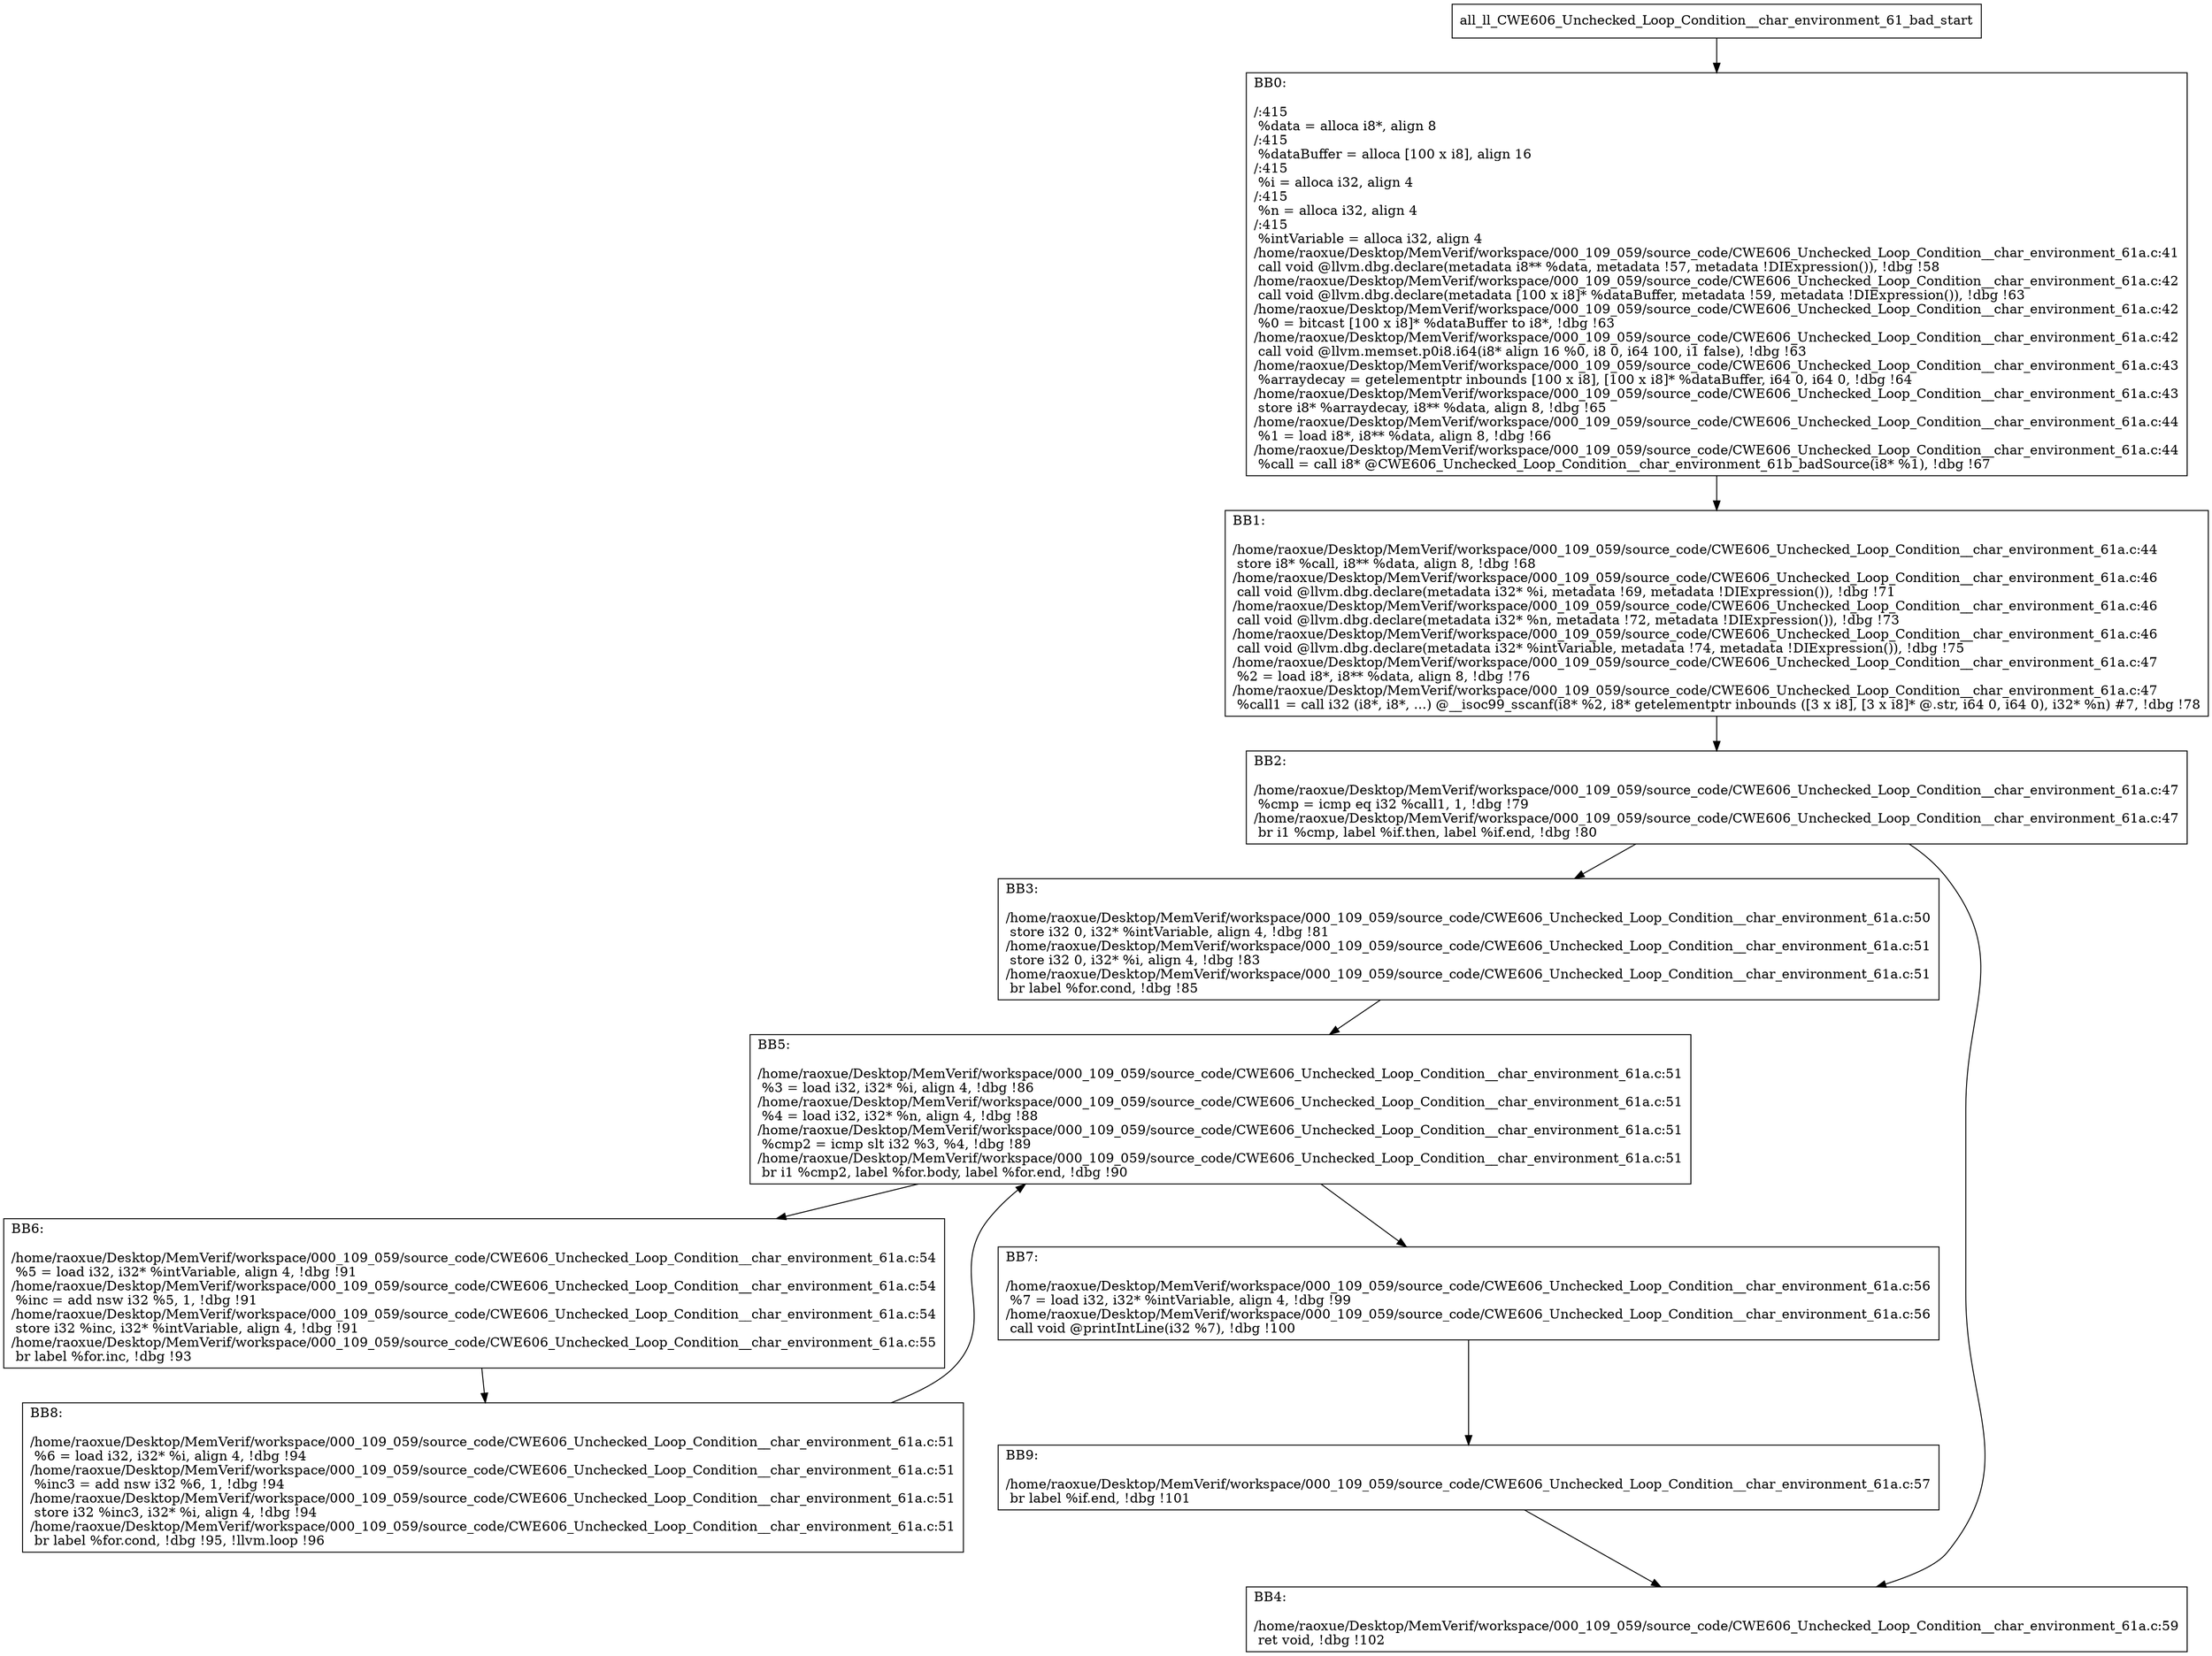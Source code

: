 digraph "CFG for'all_ll_CWE606_Unchecked_Loop_Condition__char_environment_61_bad' function" {
	BBall_ll_CWE606_Unchecked_Loop_Condition__char_environment_61_bad_start[shape=record,label="{all_ll_CWE606_Unchecked_Loop_Condition__char_environment_61_bad_start}"];
	BBall_ll_CWE606_Unchecked_Loop_Condition__char_environment_61_bad_start-> all_ll_CWE606_Unchecked_Loop_Condition__char_environment_61_badBB0;
	all_ll_CWE606_Unchecked_Loop_Condition__char_environment_61_badBB0 [shape=record, label="{BB0:\l\l/:415\l
  %data = alloca i8*, align 8\l
/:415\l
  %dataBuffer = alloca [100 x i8], align 16\l
/:415\l
  %i = alloca i32, align 4\l
/:415\l
  %n = alloca i32, align 4\l
/:415\l
  %intVariable = alloca i32, align 4\l
/home/raoxue/Desktop/MemVerif/workspace/000_109_059/source_code/CWE606_Unchecked_Loop_Condition__char_environment_61a.c:41\l
  call void @llvm.dbg.declare(metadata i8** %data, metadata !57, metadata !DIExpression()), !dbg !58\l
/home/raoxue/Desktop/MemVerif/workspace/000_109_059/source_code/CWE606_Unchecked_Loop_Condition__char_environment_61a.c:42\l
  call void @llvm.dbg.declare(metadata [100 x i8]* %dataBuffer, metadata !59, metadata !DIExpression()), !dbg !63\l
/home/raoxue/Desktop/MemVerif/workspace/000_109_059/source_code/CWE606_Unchecked_Loop_Condition__char_environment_61a.c:42\l
  %0 = bitcast [100 x i8]* %dataBuffer to i8*, !dbg !63\l
/home/raoxue/Desktop/MemVerif/workspace/000_109_059/source_code/CWE606_Unchecked_Loop_Condition__char_environment_61a.c:42\l
  call void @llvm.memset.p0i8.i64(i8* align 16 %0, i8 0, i64 100, i1 false), !dbg !63\l
/home/raoxue/Desktop/MemVerif/workspace/000_109_059/source_code/CWE606_Unchecked_Loop_Condition__char_environment_61a.c:43\l
  %arraydecay = getelementptr inbounds [100 x i8], [100 x i8]* %dataBuffer, i64 0, i64 0, !dbg !64\l
/home/raoxue/Desktop/MemVerif/workspace/000_109_059/source_code/CWE606_Unchecked_Loop_Condition__char_environment_61a.c:43\l
  store i8* %arraydecay, i8** %data, align 8, !dbg !65\l
/home/raoxue/Desktop/MemVerif/workspace/000_109_059/source_code/CWE606_Unchecked_Loop_Condition__char_environment_61a.c:44\l
  %1 = load i8*, i8** %data, align 8, !dbg !66\l
/home/raoxue/Desktop/MemVerif/workspace/000_109_059/source_code/CWE606_Unchecked_Loop_Condition__char_environment_61a.c:44\l
  %call = call i8* @CWE606_Unchecked_Loop_Condition__char_environment_61b_badSource(i8* %1), !dbg !67\l
}"];
	all_ll_CWE606_Unchecked_Loop_Condition__char_environment_61_badBB0-> all_ll_CWE606_Unchecked_Loop_Condition__char_environment_61_badBB1;
	all_ll_CWE606_Unchecked_Loop_Condition__char_environment_61_badBB1 [shape=record, label="{BB1:\l\l/home/raoxue/Desktop/MemVerif/workspace/000_109_059/source_code/CWE606_Unchecked_Loop_Condition__char_environment_61a.c:44\l
  store i8* %call, i8** %data, align 8, !dbg !68\l
/home/raoxue/Desktop/MemVerif/workspace/000_109_059/source_code/CWE606_Unchecked_Loop_Condition__char_environment_61a.c:46\l
  call void @llvm.dbg.declare(metadata i32* %i, metadata !69, metadata !DIExpression()), !dbg !71\l
/home/raoxue/Desktop/MemVerif/workspace/000_109_059/source_code/CWE606_Unchecked_Loop_Condition__char_environment_61a.c:46\l
  call void @llvm.dbg.declare(metadata i32* %n, metadata !72, metadata !DIExpression()), !dbg !73\l
/home/raoxue/Desktop/MemVerif/workspace/000_109_059/source_code/CWE606_Unchecked_Loop_Condition__char_environment_61a.c:46\l
  call void @llvm.dbg.declare(metadata i32* %intVariable, metadata !74, metadata !DIExpression()), !dbg !75\l
/home/raoxue/Desktop/MemVerif/workspace/000_109_059/source_code/CWE606_Unchecked_Loop_Condition__char_environment_61a.c:47\l
  %2 = load i8*, i8** %data, align 8, !dbg !76\l
/home/raoxue/Desktop/MemVerif/workspace/000_109_059/source_code/CWE606_Unchecked_Loop_Condition__char_environment_61a.c:47\l
  %call1 = call i32 (i8*, i8*, ...) @__isoc99_sscanf(i8* %2, i8* getelementptr inbounds ([3 x i8], [3 x i8]* @.str, i64 0, i64 0), i32* %n) #7, !dbg !78\l
}"];
	all_ll_CWE606_Unchecked_Loop_Condition__char_environment_61_badBB1-> all_ll_CWE606_Unchecked_Loop_Condition__char_environment_61_badBB2;
	all_ll_CWE606_Unchecked_Loop_Condition__char_environment_61_badBB2 [shape=record, label="{BB2:\l\l/home/raoxue/Desktop/MemVerif/workspace/000_109_059/source_code/CWE606_Unchecked_Loop_Condition__char_environment_61a.c:47\l
  %cmp = icmp eq i32 %call1, 1, !dbg !79\l
/home/raoxue/Desktop/MemVerif/workspace/000_109_059/source_code/CWE606_Unchecked_Loop_Condition__char_environment_61a.c:47\l
  br i1 %cmp, label %if.then, label %if.end, !dbg !80\l
}"];
	all_ll_CWE606_Unchecked_Loop_Condition__char_environment_61_badBB2-> all_ll_CWE606_Unchecked_Loop_Condition__char_environment_61_badBB3;
	all_ll_CWE606_Unchecked_Loop_Condition__char_environment_61_badBB2-> all_ll_CWE606_Unchecked_Loop_Condition__char_environment_61_badBB4;
	all_ll_CWE606_Unchecked_Loop_Condition__char_environment_61_badBB3 [shape=record, label="{BB3:\l\l/home/raoxue/Desktop/MemVerif/workspace/000_109_059/source_code/CWE606_Unchecked_Loop_Condition__char_environment_61a.c:50\l
  store i32 0, i32* %intVariable, align 4, !dbg !81\l
/home/raoxue/Desktop/MemVerif/workspace/000_109_059/source_code/CWE606_Unchecked_Loop_Condition__char_environment_61a.c:51\l
  store i32 0, i32* %i, align 4, !dbg !83\l
/home/raoxue/Desktop/MemVerif/workspace/000_109_059/source_code/CWE606_Unchecked_Loop_Condition__char_environment_61a.c:51\l
  br label %for.cond, !dbg !85\l
}"];
	all_ll_CWE606_Unchecked_Loop_Condition__char_environment_61_badBB3-> all_ll_CWE606_Unchecked_Loop_Condition__char_environment_61_badBB5;
	all_ll_CWE606_Unchecked_Loop_Condition__char_environment_61_badBB5 [shape=record, label="{BB5:\l\l/home/raoxue/Desktop/MemVerif/workspace/000_109_059/source_code/CWE606_Unchecked_Loop_Condition__char_environment_61a.c:51\l
  %3 = load i32, i32* %i, align 4, !dbg !86\l
/home/raoxue/Desktop/MemVerif/workspace/000_109_059/source_code/CWE606_Unchecked_Loop_Condition__char_environment_61a.c:51\l
  %4 = load i32, i32* %n, align 4, !dbg !88\l
/home/raoxue/Desktop/MemVerif/workspace/000_109_059/source_code/CWE606_Unchecked_Loop_Condition__char_environment_61a.c:51\l
  %cmp2 = icmp slt i32 %3, %4, !dbg !89\l
/home/raoxue/Desktop/MemVerif/workspace/000_109_059/source_code/CWE606_Unchecked_Loop_Condition__char_environment_61a.c:51\l
  br i1 %cmp2, label %for.body, label %for.end, !dbg !90\l
}"];
	all_ll_CWE606_Unchecked_Loop_Condition__char_environment_61_badBB5-> all_ll_CWE606_Unchecked_Loop_Condition__char_environment_61_badBB6;
	all_ll_CWE606_Unchecked_Loop_Condition__char_environment_61_badBB5-> all_ll_CWE606_Unchecked_Loop_Condition__char_environment_61_badBB7;
	all_ll_CWE606_Unchecked_Loop_Condition__char_environment_61_badBB6 [shape=record, label="{BB6:\l\l/home/raoxue/Desktop/MemVerif/workspace/000_109_059/source_code/CWE606_Unchecked_Loop_Condition__char_environment_61a.c:54\l
  %5 = load i32, i32* %intVariable, align 4, !dbg !91\l
/home/raoxue/Desktop/MemVerif/workspace/000_109_059/source_code/CWE606_Unchecked_Loop_Condition__char_environment_61a.c:54\l
  %inc = add nsw i32 %5, 1, !dbg !91\l
/home/raoxue/Desktop/MemVerif/workspace/000_109_059/source_code/CWE606_Unchecked_Loop_Condition__char_environment_61a.c:54\l
  store i32 %inc, i32* %intVariable, align 4, !dbg !91\l
/home/raoxue/Desktop/MemVerif/workspace/000_109_059/source_code/CWE606_Unchecked_Loop_Condition__char_environment_61a.c:55\l
  br label %for.inc, !dbg !93\l
}"];
	all_ll_CWE606_Unchecked_Loop_Condition__char_environment_61_badBB6-> all_ll_CWE606_Unchecked_Loop_Condition__char_environment_61_badBB8;
	all_ll_CWE606_Unchecked_Loop_Condition__char_environment_61_badBB8 [shape=record, label="{BB8:\l\l/home/raoxue/Desktop/MemVerif/workspace/000_109_059/source_code/CWE606_Unchecked_Loop_Condition__char_environment_61a.c:51\l
  %6 = load i32, i32* %i, align 4, !dbg !94\l
/home/raoxue/Desktop/MemVerif/workspace/000_109_059/source_code/CWE606_Unchecked_Loop_Condition__char_environment_61a.c:51\l
  %inc3 = add nsw i32 %6, 1, !dbg !94\l
/home/raoxue/Desktop/MemVerif/workspace/000_109_059/source_code/CWE606_Unchecked_Loop_Condition__char_environment_61a.c:51\l
  store i32 %inc3, i32* %i, align 4, !dbg !94\l
/home/raoxue/Desktop/MemVerif/workspace/000_109_059/source_code/CWE606_Unchecked_Loop_Condition__char_environment_61a.c:51\l
  br label %for.cond, !dbg !95, !llvm.loop !96\l
}"];
	all_ll_CWE606_Unchecked_Loop_Condition__char_environment_61_badBB8-> all_ll_CWE606_Unchecked_Loop_Condition__char_environment_61_badBB5;
	all_ll_CWE606_Unchecked_Loop_Condition__char_environment_61_badBB7 [shape=record, label="{BB7:\l\l/home/raoxue/Desktop/MemVerif/workspace/000_109_059/source_code/CWE606_Unchecked_Loop_Condition__char_environment_61a.c:56\l
  %7 = load i32, i32* %intVariable, align 4, !dbg !99\l
/home/raoxue/Desktop/MemVerif/workspace/000_109_059/source_code/CWE606_Unchecked_Loop_Condition__char_environment_61a.c:56\l
  call void @printIntLine(i32 %7), !dbg !100\l
}"];
	all_ll_CWE606_Unchecked_Loop_Condition__char_environment_61_badBB7-> all_ll_CWE606_Unchecked_Loop_Condition__char_environment_61_badBB9;
	all_ll_CWE606_Unchecked_Loop_Condition__char_environment_61_badBB9 [shape=record, label="{BB9:\l\l/home/raoxue/Desktop/MemVerif/workspace/000_109_059/source_code/CWE606_Unchecked_Loop_Condition__char_environment_61a.c:57\l
  br label %if.end, !dbg !101\l
}"];
	all_ll_CWE606_Unchecked_Loop_Condition__char_environment_61_badBB9-> all_ll_CWE606_Unchecked_Loop_Condition__char_environment_61_badBB4;
	all_ll_CWE606_Unchecked_Loop_Condition__char_environment_61_badBB4 [shape=record, label="{BB4:\l\l/home/raoxue/Desktop/MemVerif/workspace/000_109_059/source_code/CWE606_Unchecked_Loop_Condition__char_environment_61a.c:59\l
  ret void, !dbg !102\l
}"];
}
